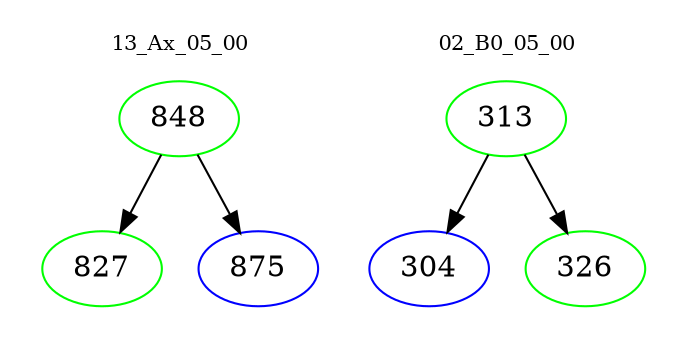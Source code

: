 digraph{
subgraph cluster_0 {
color = white
label = "13_Ax_05_00";
fontsize=10;
T0_848 [label="848", color="green"]
T0_848 -> T0_827 [color="black"]
T0_827 [label="827", color="green"]
T0_848 -> T0_875 [color="black"]
T0_875 [label="875", color="blue"]
}
subgraph cluster_1 {
color = white
label = "02_B0_05_00";
fontsize=10;
T1_313 [label="313", color="green"]
T1_313 -> T1_304 [color="black"]
T1_304 [label="304", color="blue"]
T1_313 -> T1_326 [color="black"]
T1_326 [label="326", color="green"]
}
}
